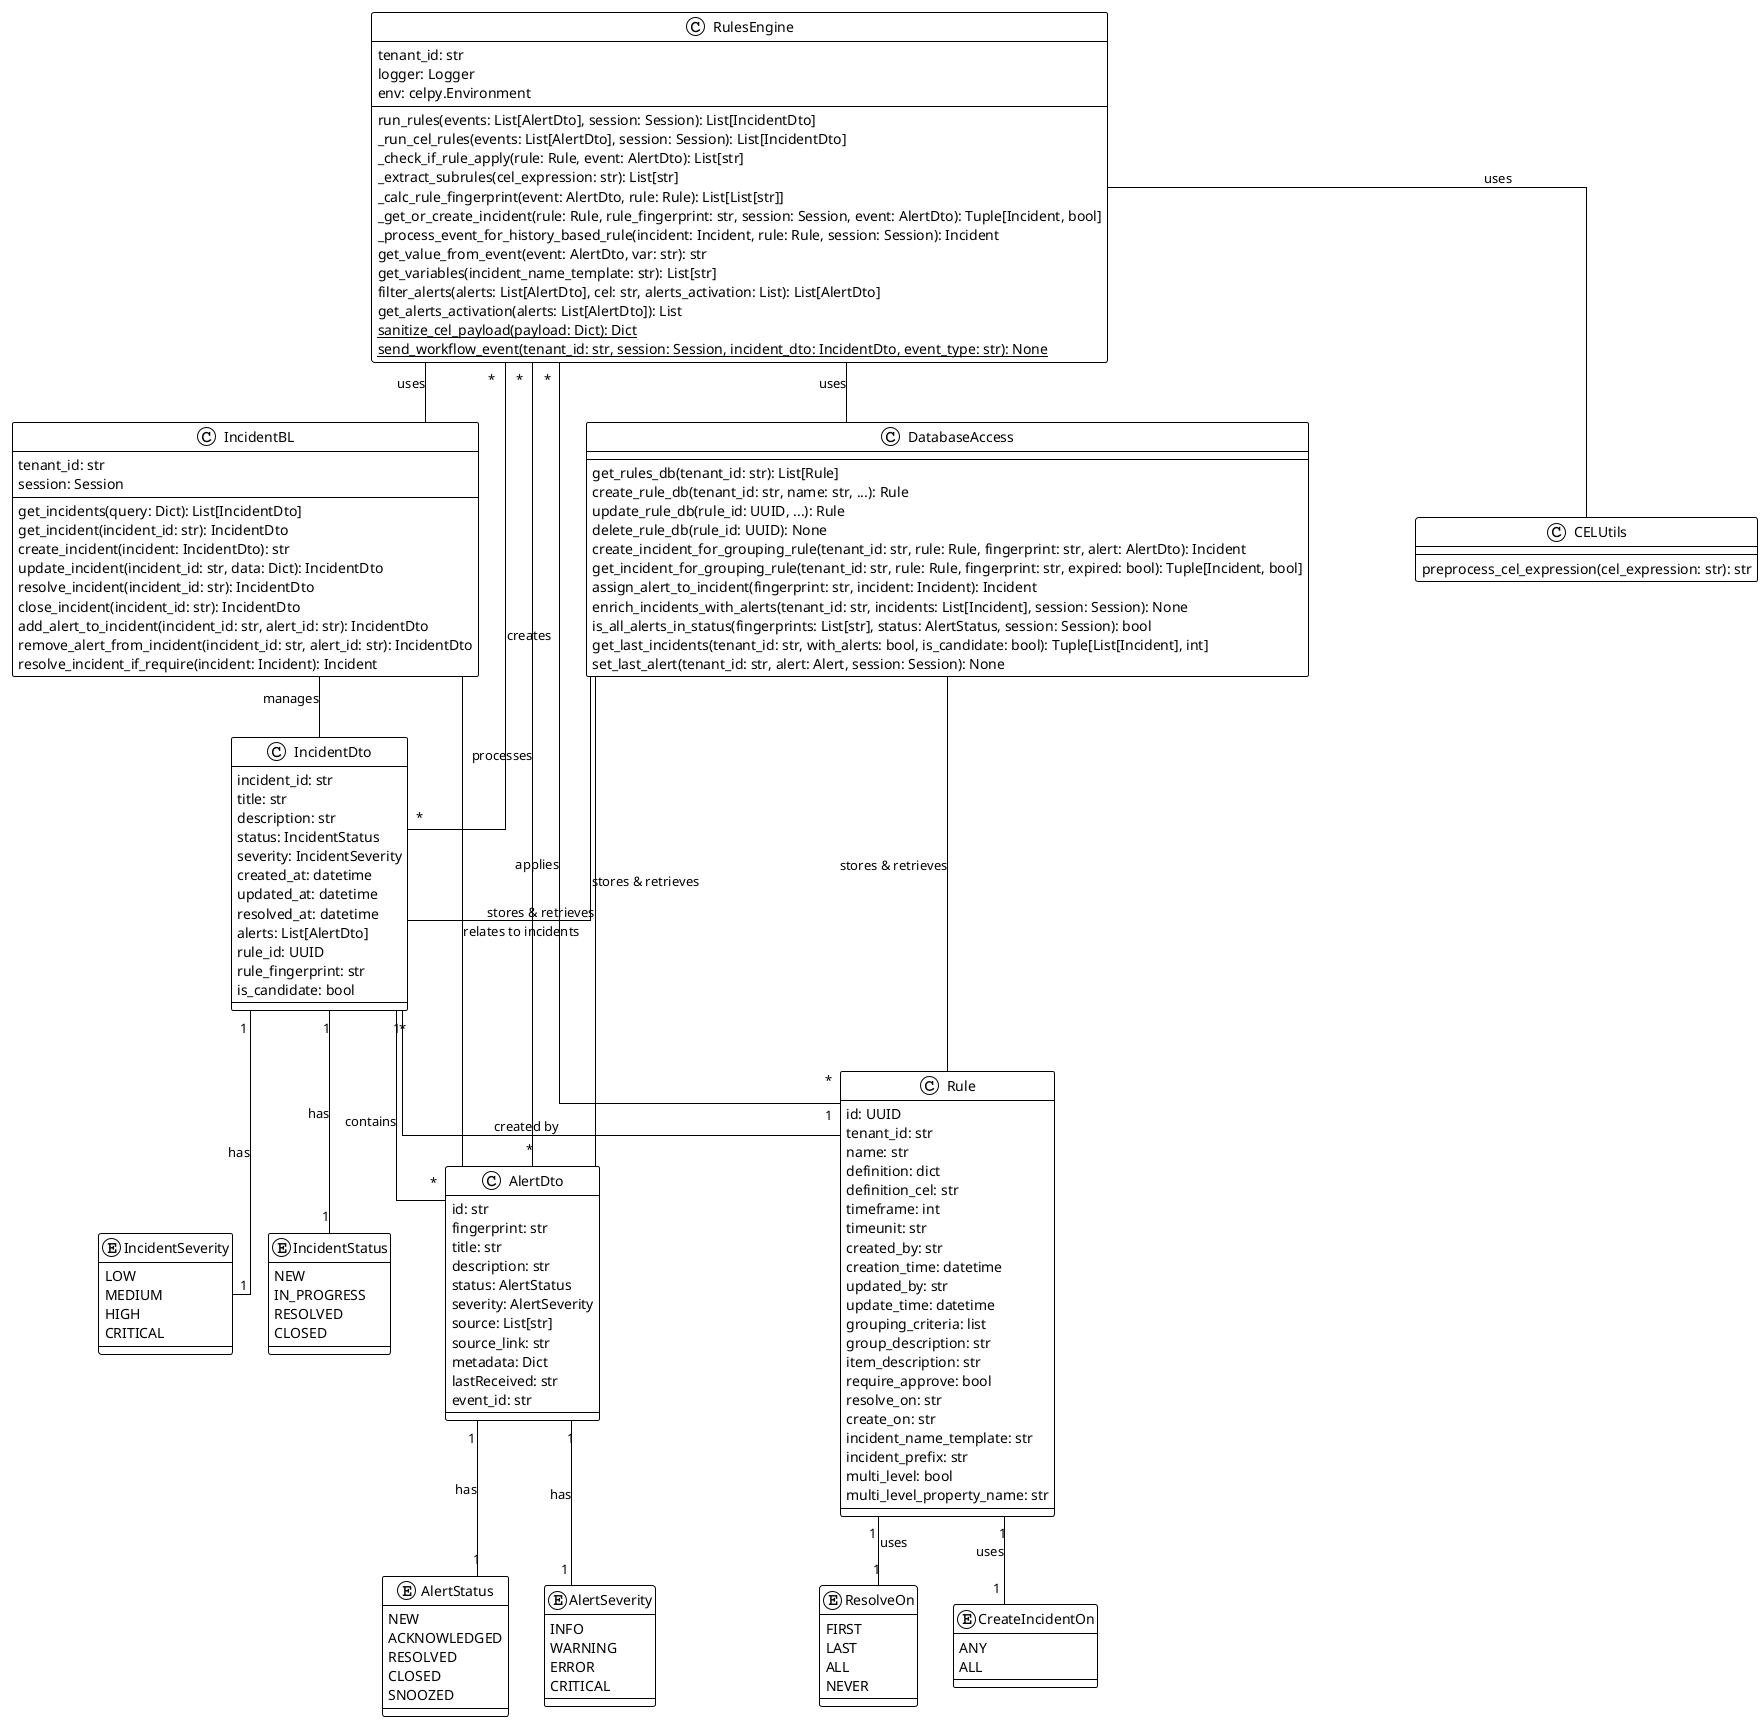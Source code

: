 @startuml correlation_class_diagram
!theme plain
skinparam linetype ortho

' Rule related classes
class Rule {
  id: UUID
  tenant_id: str
  name: str
  definition: dict
  definition_cel: str
  timeframe: int
  timeunit: str
  created_by: str
  creation_time: datetime
  updated_by: str
  update_time: datetime
  grouping_criteria: list
  group_description: str
  item_description: str
  require_approve: bool
  resolve_on: str
  create_on: str
  incident_name_template: str
  incident_prefix: str
  multi_level: bool
  multi_level_property_name: str
}

enum ResolveOn {
  FIRST
  LAST
  ALL
  NEVER
}

enum CreateIncidentOn {
  ANY
  ALL
}

' Alert classes
class AlertDto {
  id: str
  fingerprint: str
  title: str
  description: str
  status: AlertStatus
  severity: AlertSeverity
  source: List[str]
  source_link: str
  metadata: Dict
  lastReceived: str
  event_id: str
}

enum AlertStatus {
  NEW
  ACKNOWLEDGED
  RESOLVED
  CLOSED
  SNOOZED
}

enum AlertSeverity {
  INFO
  WARNING
  ERROR
  CRITICAL
}

' Incident classes
class IncidentDto {
  incident_id: str
  title: str
  description: str
  status: IncidentStatus
  severity: IncidentSeverity
  created_at: datetime
  updated_at: datetime
  resolved_at: datetime
  alerts: List[AlertDto]
  rule_id: UUID
  rule_fingerprint: str
  is_candidate: bool
}

enum IncidentStatus {
  NEW
  IN_PROGRESS
  RESOLVED
  CLOSED
}

enum IncidentSeverity {
  LOW
  MEDIUM
  HIGH
  CRITICAL
}

' Rules Engine classes
class RulesEngine {
  tenant_id: str
  logger: Logger
  env: celpy.Environment
  
  run_rules(events: List[AlertDto], session: Session): List[IncidentDto]
  _run_cel_rules(events: List[AlertDto], session: Session): List[IncidentDto]
  _check_if_rule_apply(rule: Rule, event: AlertDto): List[str]
  _extract_subrules(cel_expression: str): List[str]
  _calc_rule_fingerprint(event: AlertDto, rule: Rule): List[List[str]]
  _get_or_create_incident(rule: Rule, rule_fingerprint: str, session: Session, event: AlertDto): Tuple[Incident, bool]
  _process_event_for_history_based_rule(incident: Incident, rule: Rule, session: Session): Incident
  get_value_from_event(event: AlertDto, var: str): str
  get_variables(incident_name_template: str): List[str]
  filter_alerts(alerts: List[AlertDto], cel: str, alerts_activation: List): List[AlertDto]
  get_alerts_activation(alerts: List[AlertDto]): List
  {static} sanitize_cel_payload(payload: Dict): Dict
  {static} send_workflow_event(tenant_id: str, session: Session, incident_dto: IncidentDto, event_type: str): None
}

class CELUtils {
  preprocess_cel_expression(cel_expression: str): str
}

' Database Access classes
class DatabaseAccess {
  get_rules_db(tenant_id: str): List[Rule]
  create_rule_db(tenant_id: str, name: str, ...): Rule
  update_rule_db(rule_id: UUID, ...): Rule
  delete_rule_db(rule_id: UUID): None
  create_incident_for_grouping_rule(tenant_id: str, rule: Rule, fingerprint: str, alert: AlertDto): Incident
  get_incident_for_grouping_rule(tenant_id: str, rule: Rule, fingerprint: str, expired: bool): Tuple[Incident, bool]
  assign_alert_to_incident(fingerprint: str, incident: Incident): Incident
  enrich_incidents_with_alerts(tenant_id: str, incidents: List[Incident], session: Session): None
  is_all_alerts_in_status(fingerprints: List[str], status: AlertStatus, session: Session): bool
  get_last_incidents(tenant_id: str, with_alerts: bool, is_candidate: bool): Tuple[List[Incident], int]
  set_last_alert(tenant_id: str, alert: Alert, session: Session): None
}

' Business Logic classes
class IncidentBL {
  tenant_id: str
  session: Session
  
  get_incidents(query: Dict): List[IncidentDto]
  get_incident(incident_id: str): IncidentDto
  create_incident(incident: IncidentDto): str
  update_incident(incident_id: str, data: Dict): IncidentDto
  resolve_incident(incident_id: str): IncidentDto
  close_incident(incident_id: str): IncidentDto
  add_alert_to_incident(incident_id: str, alert_id: str): IncidentDto
  remove_alert_from_incident(incident_id: str, alert_id: str): IncidentDto
  resolve_incident_if_require(incident: Incident): Incident
}

' Relationships
Rule "1" -- "1" ResolveOn: "uses"
Rule "1" -- "1" CreateIncidentOn: "uses"

AlertDto "1" -- "1" AlertStatus: "has"
AlertDto "1" -- "1" AlertSeverity: "has"

IncidentDto "1" -- "1" IncidentStatus: "has"
IncidentDto "1" -- "1" IncidentSeverity: "has"
IncidentDto "1" -- "*" AlertDto: "contains"
IncidentDto "*" -- "1" Rule: "created by"

RulesEngine "*" -- "*" AlertDto: "processes"
RulesEngine "*" -- "*" Rule: "applies"
RulesEngine "*" -- "*" IncidentDto: "creates"
RulesEngine -- CELUtils: "uses"

DatabaseAccess -- Rule: "stores & retrieves"
DatabaseAccess -- IncidentDto: "stores & retrieves"
DatabaseAccess -- AlertDto: "stores & retrieves"

IncidentBL -- IncidentDto: "manages"
IncidentBL -- AlertDto: "relates to incidents"

RulesEngine -- DatabaseAccess: "uses"
RulesEngine -- IncidentBL: "uses"

@enduml 